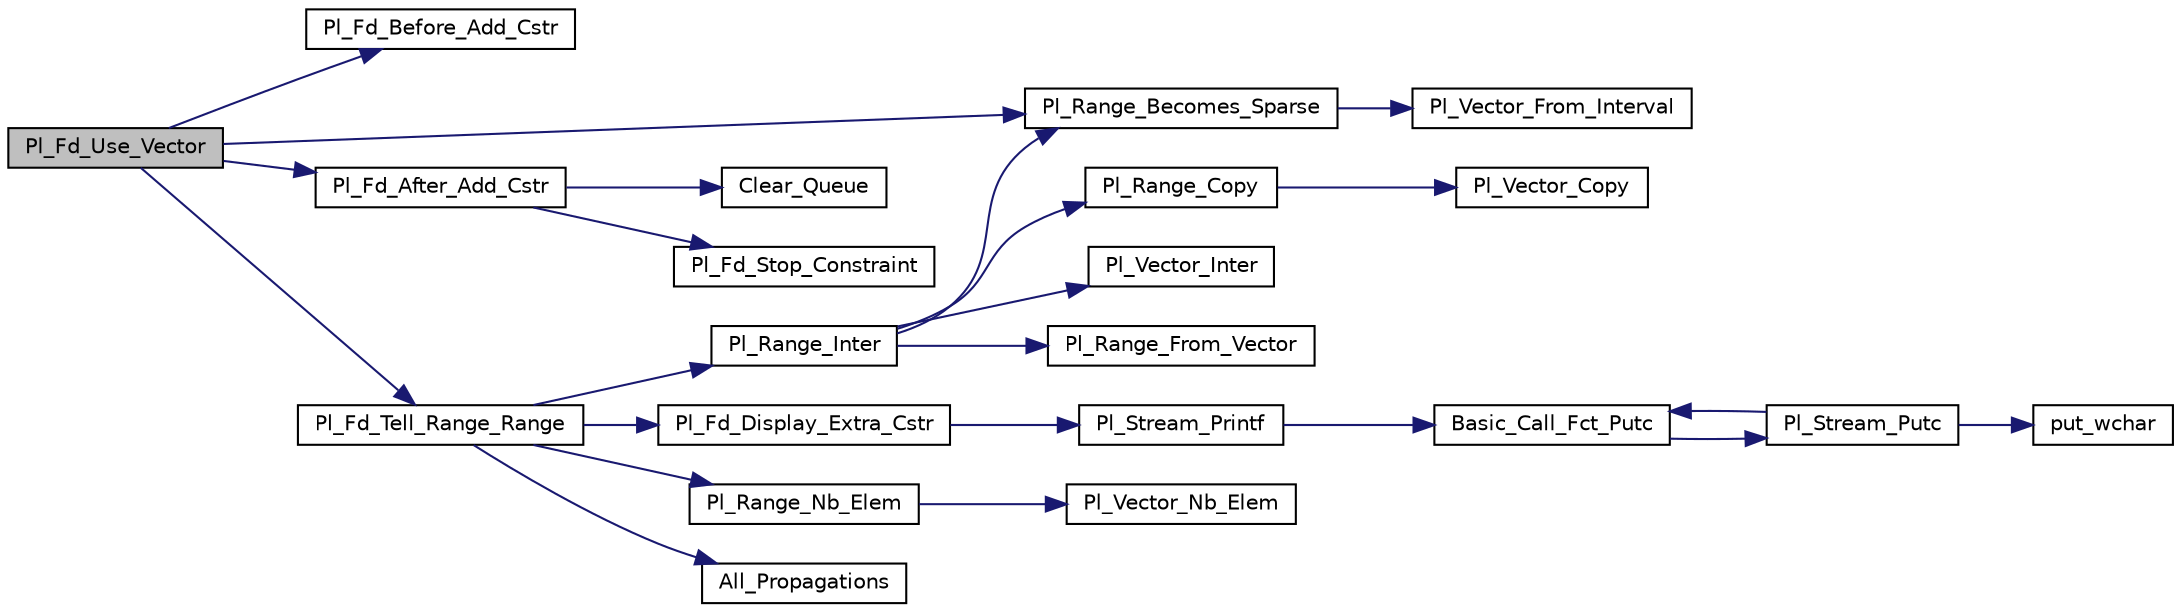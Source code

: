 digraph "Pl_Fd_Use_Vector"
{
  edge [fontname="Helvetica",fontsize="10",labelfontname="Helvetica",labelfontsize="10"];
  node [fontname="Helvetica",fontsize="10",shape=record];
  rankdir="LR";
  Node1 [label="Pl_Fd_Use_Vector",height=0.2,width=0.4,color="black", fillcolor="grey75", style="filled", fontcolor="black"];
  Node1 -> Node2 [color="midnightblue",fontsize="10",style="solid",fontname="Helvetica"];
  Node2 [label="Pl_Fd_Before_Add_Cstr",height=0.2,width=0.4,color="black", fillcolor="white", style="filled",URL="$fd__inst_8c.html#add876e815e09eaf401cf2091f65ab0f4"];
  Node1 -> Node3 [color="midnightblue",fontsize="10",style="solid",fontname="Helvetica"];
  Node3 [label="Pl_Range_Becomes_Sparse",height=0.2,width=0.4,color="black", fillcolor="white", style="filled",URL="$fd__range_8c.html#a6855a1701110345be87269bd4feef18f"];
  Node3 -> Node4 [color="midnightblue",fontsize="10",style="solid",fontname="Helvetica"];
  Node4 [label="Pl_Vector_From_Interval",height=0.2,width=0.4,color="black", fillcolor="white", style="filled",URL="$fd__range_8c.html#aeee4eb07705bc7c94b76b2dc23d30435"];
  Node1 -> Node5 [color="midnightblue",fontsize="10",style="solid",fontname="Helvetica"];
  Node5 [label="Pl_Fd_After_Add_Cstr",height=0.2,width=0.4,color="black", fillcolor="white", style="filled",URL="$fd__inst_8c.html#afdd8156a851941ad75d4cb155316e0c0"];
  Node5 -> Node6 [color="midnightblue",fontsize="10",style="solid",fontname="Helvetica"];
  Node6 [label="Clear_Queue",height=0.2,width=0.4,color="black", fillcolor="white", style="filled",URL="$fd__inst_8c.html#ad0eba5d3e194b9877323f01bef3034b2"];
  Node5 -> Node7 [color="midnightblue",fontsize="10",style="solid",fontname="Helvetica"];
  Node7 [label="Pl_Fd_Stop_Constraint",height=0.2,width=0.4,color="black", fillcolor="white", style="filled",URL="$fd__inst_8c.html#a09e34cc27c2556318cf5adf9f63a11e2"];
  Node1 -> Node8 [color="midnightblue",fontsize="10",style="solid",fontname="Helvetica"];
  Node8 [label="Pl_Fd_Tell_Range_Range",height=0.2,width=0.4,color="black", fillcolor="white", style="filled",URL="$fd__inst_8c.html#ad4fb250c865f8185fec8b7a35664105c"];
  Node8 -> Node9 [color="midnightblue",fontsize="10",style="solid",fontname="Helvetica"];
  Node9 [label="Pl_Range_Inter",height=0.2,width=0.4,color="black", fillcolor="white", style="filled",URL="$fd__range_8c.html#ad1d23e966e8b2dd3f4e33f727e73e543"];
  Node9 -> Node3 [color="midnightblue",fontsize="10",style="solid",fontname="Helvetica"];
  Node9 -> Node10 [color="midnightblue",fontsize="10",style="solid",fontname="Helvetica"];
  Node10 [label="Pl_Range_Copy",height=0.2,width=0.4,color="black", fillcolor="white", style="filled",URL="$fd__range_8c.html#a84a1b977811b34403aa33b60c2cab73c"];
  Node10 -> Node11 [color="midnightblue",fontsize="10",style="solid",fontname="Helvetica"];
  Node11 [label="Pl_Vector_Copy",height=0.2,width=0.4,color="black", fillcolor="white", style="filled",URL="$fd__range_8c.html#a87fdca8e2996885ee3c9946eacb221bc"];
  Node9 -> Node12 [color="midnightblue",fontsize="10",style="solid",fontname="Helvetica"];
  Node12 [label="Pl_Vector_Inter",height=0.2,width=0.4,color="black", fillcolor="white", style="filled",URL="$fd__range_8c.html#a43bebdba6e45bb0d02d72ccb527aa4ba"];
  Node9 -> Node13 [color="midnightblue",fontsize="10",style="solid",fontname="Helvetica"];
  Node13 [label="Pl_Range_From_Vector",height=0.2,width=0.4,color="black", fillcolor="white", style="filled",URL="$fd__range_8c.html#aebf7c1ea3a7d5efe231d521fff5a242a"];
  Node8 -> Node14 [color="midnightblue",fontsize="10",style="solid",fontname="Helvetica"];
  Node14 [label="Pl_Fd_Display_Extra_Cstr",height=0.2,width=0.4,color="black", fillcolor="white", style="filled",URL="$fd__inst_8c.html#add219032fa58602f56ac1ba1ce87ac5a"];
  Node14 -> Node15 [color="midnightblue",fontsize="10",style="solid",fontname="Helvetica"];
  Node15 [label="Pl_Stream_Printf",height=0.2,width=0.4,color="black", fillcolor="white", style="filled",URL="$stream__supp_8c.html#aa0a1fdfbaae9e476151527d87510c0eb"];
  Node15 -> Node16 [color="midnightblue",fontsize="10",style="solid",fontname="Helvetica"];
  Node16 [label="Basic_Call_Fct_Putc",height=0.2,width=0.4,color="black", fillcolor="white", style="filled",URL="$stream__supp_8c.html#a8f331c65c933f08991e3d6622ffe538f"];
  Node16 -> Node17 [color="midnightblue",fontsize="10",style="solid",fontname="Helvetica"];
  Node17 [label="Pl_Stream_Putc",height=0.2,width=0.4,color="black", fillcolor="white", style="filled",URL="$stream__supp_8c.html#aaa89ed2e422788cf2648a9228868c1b6"];
  Node17 -> Node18 [color="midnightblue",fontsize="10",style="solid",fontname="Helvetica"];
  Node18 [label="put_wchar",height=0.2,width=0.4,color="black", fillcolor="white", style="filled",URL="$pl__wchar_8c.html#a31bcb7c7ad4174170702cb4399feb8e3"];
  Node17 -> Node16 [color="midnightblue",fontsize="10",style="solid",fontname="Helvetica"];
  Node8 -> Node19 [color="midnightblue",fontsize="10",style="solid",fontname="Helvetica"];
  Node19 [label="Pl_Range_Nb_Elem",height=0.2,width=0.4,color="black", fillcolor="white", style="filled",URL="$fd__range_8c.html#ac4ad9dade9c0c8b0c84749f812a6b467"];
  Node19 -> Node20 [color="midnightblue",fontsize="10",style="solid",fontname="Helvetica"];
  Node20 [label="Pl_Vector_Nb_Elem",height=0.2,width=0.4,color="black", fillcolor="white", style="filled",URL="$fd__range_8c.html#a7b33504ee6ac04aa85f7eed9732aa0b8"];
  Node8 -> Node21 [color="midnightblue",fontsize="10",style="solid",fontname="Helvetica"];
  Node21 [label="All_Propagations",height=0.2,width=0.4,color="black", fillcolor="white", style="filled",URL="$fd__inst_8c.html#aa996278d5ff80b14d5fbbc4b8900670b"];
}
